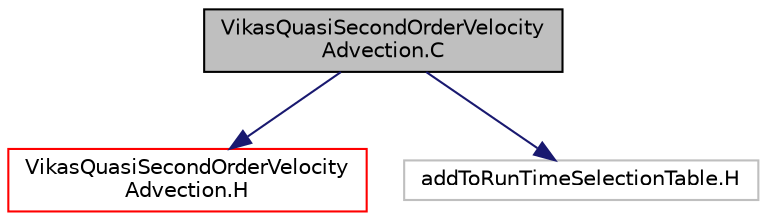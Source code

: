digraph "VikasQuasiSecondOrderVelocityAdvection.C"
{
  bgcolor="transparent";
  edge [fontname="Helvetica",fontsize="10",labelfontname="Helvetica",labelfontsize="10"];
  node [fontname="Helvetica",fontsize="10",shape=record];
  Node0 [label="VikasQuasiSecondOrderVelocity\lAdvection.C",height=0.2,width=0.4,color="black", fillcolor="grey75", style="filled", fontcolor="black"];
  Node0 -> Node1 [color="midnightblue",fontsize="10",style="solid",fontname="Helvetica"];
  Node1 [label="VikasQuasiSecondOrderVelocity\lAdvection.H",height=0.2,width=0.4,color="red",URL="$a00197.html"];
  Node0 -> Node43 [color="midnightblue",fontsize="10",style="solid",fontname="Helvetica"];
  Node43 [label="addToRunTimeSelectionTable.H",height=0.2,width=0.4,color="grey75"];
}
